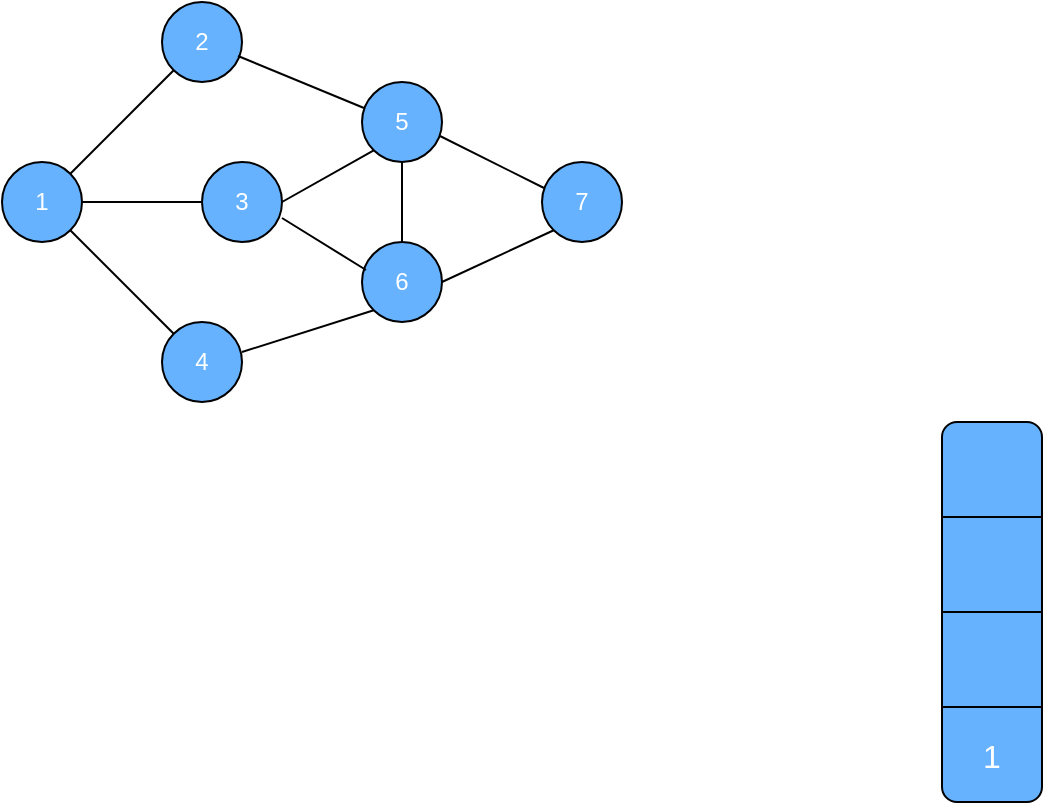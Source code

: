 <mxfile version="12.5.8" type="github">
  <diagram id="FHmcyvShyBVJTWuVOiJX" name="Page-1">
    <mxGraphModel dx="868" dy="433" grid="1" gridSize="10" guides="1" tooltips="1" connect="1" arrows="1" fold="1" page="1" pageScale="1" pageWidth="827" pageHeight="1169" math="0" shadow="0">
      <root>
        <mxCell id="0"/>
        <mxCell id="1" parent="0"/>
        <mxCell id="ubV-QA2QoW2X3zsCJkII-1" value="" style="ellipse;whiteSpace=wrap;html=1;aspect=fixed;fillColor=#66B2FF;" vertex="1" parent="1">
          <mxGeometry x="200" y="80" width="40" height="40" as="geometry"/>
        </mxCell>
        <mxCell id="ubV-QA2QoW2X3zsCJkII-2" value="" style="ellipse;whiteSpace=wrap;html=1;aspect=fixed;fillColor=#66B2FF;" vertex="1" parent="1">
          <mxGeometry x="120" y="160" width="40" height="40" as="geometry"/>
        </mxCell>
        <mxCell id="ubV-QA2QoW2X3zsCJkII-3" value="7" style="ellipse;whiteSpace=wrap;html=1;aspect=fixed;fillColor=#66B2FF;fontColor=#FFFFFF;" vertex="1" parent="1">
          <mxGeometry x="390" y="160" width="40" height="40" as="geometry"/>
        </mxCell>
        <mxCell id="ubV-QA2QoW2X3zsCJkII-4" value="" style="ellipse;whiteSpace=wrap;html=1;aspect=fixed;fillColor=#66B2FF;" vertex="1" parent="1">
          <mxGeometry x="200" y="240" width="40" height="40" as="geometry"/>
        </mxCell>
        <mxCell id="ubV-QA2QoW2X3zsCJkII-5" value="" style="endArrow=none;html=1;exitX=0;exitY=1;exitDx=0;exitDy=0;entryX=1;entryY=0;entryDx=0;entryDy=0;" edge="1" parent="1" source="ubV-QA2QoW2X3zsCJkII-1" target="ubV-QA2QoW2X3zsCJkII-2">
          <mxGeometry width="50" height="50" relative="1" as="geometry">
            <mxPoint x="60" y="480" as="sourcePoint"/>
            <mxPoint x="110" y="430" as="targetPoint"/>
          </mxGeometry>
        </mxCell>
        <mxCell id="ubV-QA2QoW2X3zsCJkII-6" value="" style="endArrow=none;html=1;exitX=1;exitY=1;exitDx=0;exitDy=0;entryX=0;entryY=0;entryDx=0;entryDy=0;" edge="1" parent="1" source="ubV-QA2QoW2X3zsCJkII-2" target="ubV-QA2QoW2X3zsCJkII-4">
          <mxGeometry width="50" height="50" relative="1" as="geometry">
            <mxPoint x="170" y="350" as="sourcePoint"/>
            <mxPoint x="190" y="480" as="targetPoint"/>
          </mxGeometry>
        </mxCell>
        <mxCell id="ubV-QA2QoW2X3zsCJkII-9" value="1" style="text;html=1;strokeColor=none;fillColor=none;align=center;verticalAlign=middle;whiteSpace=wrap;rounded=0;fontColor=#FFFFFF;" vertex="1" parent="1">
          <mxGeometry x="120" y="170" width="40" height="20" as="geometry"/>
        </mxCell>
        <mxCell id="ubV-QA2QoW2X3zsCJkII-10" value="2" style="text;html=1;strokeColor=none;fillColor=none;align=center;verticalAlign=middle;whiteSpace=wrap;rounded=0;fontColor=#FFFFFF;" vertex="1" parent="1">
          <mxGeometry x="210" y="95" width="20" height="10" as="geometry"/>
        </mxCell>
        <mxCell id="ubV-QA2QoW2X3zsCJkII-11" value="4" style="text;html=1;strokeColor=none;fillColor=none;align=center;verticalAlign=middle;whiteSpace=wrap;rounded=0;fontColor=#FFFFFF;" vertex="1" parent="1">
          <mxGeometry x="200" y="250" width="40" height="20" as="geometry"/>
        </mxCell>
        <mxCell id="ubV-QA2QoW2X3zsCJkII-15" value="&lt;font color=&quot;#ffffff&quot;&gt;3&lt;/font&gt;" style="ellipse;whiteSpace=wrap;html=1;aspect=fixed;fillColor=#66B2FF;" vertex="1" parent="1">
          <mxGeometry x="220" y="160" width="40" height="40" as="geometry"/>
        </mxCell>
        <mxCell id="ubV-QA2QoW2X3zsCJkII-16" value="5" style="ellipse;whiteSpace=wrap;html=1;aspect=fixed;fillColor=#66B2FF;fontColor=#FFFFFF;" vertex="1" parent="1">
          <mxGeometry x="300" y="120" width="40" height="40" as="geometry"/>
        </mxCell>
        <mxCell id="ubV-QA2QoW2X3zsCJkII-22" value="6" style="ellipse;whiteSpace=wrap;html=1;aspect=fixed;fillColor=#66B2FF;fontColor=#FFFFFF;" vertex="1" parent="1">
          <mxGeometry x="300" y="200" width="40" height="40" as="geometry"/>
        </mxCell>
        <mxCell id="ubV-QA2QoW2X3zsCJkII-25" value="" style="endArrow=none;html=1;exitX=1;exitY=0.25;exitDx=0;exitDy=0;entryX=0;entryY=1;entryDx=0;entryDy=0;" edge="1" parent="1" source="ubV-QA2QoW2X3zsCJkII-11" target="ubV-QA2QoW2X3zsCJkII-22">
          <mxGeometry width="50" height="50" relative="1" as="geometry">
            <mxPoint x="140" y="400" as="sourcePoint"/>
            <mxPoint x="190" y="350" as="targetPoint"/>
          </mxGeometry>
        </mxCell>
        <mxCell id="ubV-QA2QoW2X3zsCJkII-27" value="" style="endArrow=none;html=1;exitX=0.5;exitY=1;exitDx=0;exitDy=0;entryX=0.5;entryY=0;entryDx=0;entryDy=0;" edge="1" parent="1" source="ubV-QA2QoW2X3zsCJkII-16" target="ubV-QA2QoW2X3zsCJkII-22">
          <mxGeometry width="50" height="50" relative="1" as="geometry">
            <mxPoint x="150" y="400" as="sourcePoint"/>
            <mxPoint x="200" y="350" as="targetPoint"/>
          </mxGeometry>
        </mxCell>
        <mxCell id="ubV-QA2QoW2X3zsCJkII-28" value="" style="endArrow=none;html=1;exitX=0.975;exitY=0.675;exitDx=0;exitDy=0;entryX=0.025;entryY=0.325;entryDx=0;entryDy=0;entryPerimeter=0;exitPerimeter=0;" edge="1" parent="1" source="ubV-QA2QoW2X3zsCJkII-16" target="ubV-QA2QoW2X3zsCJkII-3">
          <mxGeometry width="50" height="50" relative="1" as="geometry">
            <mxPoint x="120" y="360" as="sourcePoint"/>
            <mxPoint x="170" y="310" as="targetPoint"/>
          </mxGeometry>
        </mxCell>
        <mxCell id="ubV-QA2QoW2X3zsCJkII-29" value="" style="endArrow=none;html=1;exitX=0;exitY=1;exitDx=0;exitDy=0;entryX=1;entryY=0.5;entryDx=0;entryDy=0;" edge="1" parent="1" source="ubV-QA2QoW2X3zsCJkII-3" target="ubV-QA2QoW2X3zsCJkII-22">
          <mxGeometry width="50" height="50" relative="1" as="geometry">
            <mxPoint x="90" y="390" as="sourcePoint"/>
            <mxPoint x="140" y="340" as="targetPoint"/>
          </mxGeometry>
        </mxCell>
        <mxCell id="ubV-QA2QoW2X3zsCJkII-31" value="" style="endArrow=none;html=1;exitX=0;exitY=1;exitDx=0;exitDy=0;entryX=1;entryY=0.5;entryDx=0;entryDy=0;" edge="1" parent="1" source="ubV-QA2QoW2X3zsCJkII-16" target="ubV-QA2QoW2X3zsCJkII-15">
          <mxGeometry width="50" height="50" relative="1" as="geometry">
            <mxPoint x="170" y="380" as="sourcePoint"/>
            <mxPoint x="220" y="330" as="targetPoint"/>
          </mxGeometry>
        </mxCell>
        <mxCell id="ubV-QA2QoW2X3zsCJkII-32" value="" style="endArrow=none;html=1;entryX=0.05;entryY=0.35;entryDx=0;entryDy=0;entryPerimeter=0;" edge="1" parent="1" target="ubV-QA2QoW2X3zsCJkII-22">
          <mxGeometry width="50" height="50" relative="1" as="geometry">
            <mxPoint x="260" y="188" as="sourcePoint"/>
            <mxPoint x="230" y="340" as="targetPoint"/>
          </mxGeometry>
        </mxCell>
        <mxCell id="ubV-QA2QoW2X3zsCJkII-33" value="" style="endArrow=none;html=1;exitX=1;exitY=0.5;exitDx=0;exitDy=0;entryX=0;entryY=0.5;entryDx=0;entryDy=0;" edge="1" parent="1" source="ubV-QA2QoW2X3zsCJkII-2" target="ubV-QA2QoW2X3zsCJkII-15">
          <mxGeometry width="50" height="50" relative="1" as="geometry">
            <mxPoint x="60" y="370" as="sourcePoint"/>
            <mxPoint x="110" y="320" as="targetPoint"/>
          </mxGeometry>
        </mxCell>
        <mxCell id="ubV-QA2QoW2X3zsCJkII-34" value="" style="endArrow=none;html=1;entryX=0.025;entryY=0.325;entryDx=0;entryDy=0;entryPerimeter=0;exitX=0.95;exitY=0.675;exitDx=0;exitDy=0;exitPerimeter=0;" edge="1" parent="1" source="ubV-QA2QoW2X3zsCJkII-1" target="ubV-QA2QoW2X3zsCJkII-16">
          <mxGeometry width="50" height="50" relative="1" as="geometry">
            <mxPoint x="240" y="110" as="sourcePoint"/>
            <mxPoint x="110" y="320" as="targetPoint"/>
          </mxGeometry>
        </mxCell>
        <mxCell id="ubV-QA2QoW2X3zsCJkII-49" value="" style="rounded=1;whiteSpace=wrap;html=1;fillColor=#66B2FF;" vertex="1" parent="1">
          <mxGeometry x="590" y="290" width="50" height="190" as="geometry"/>
        </mxCell>
        <mxCell id="ubV-QA2QoW2X3zsCJkII-50" value="" style="endArrow=none;html=1;exitX=1;exitY=0.5;exitDx=0;exitDy=0;entryX=0;entryY=0.5;entryDx=0;entryDy=0;" edge="1" parent="1" source="ubV-QA2QoW2X3zsCJkII-49" target="ubV-QA2QoW2X3zsCJkII-49">
          <mxGeometry width="50" height="50" relative="1" as="geometry">
            <mxPoint x="500" y="507" as="sourcePoint"/>
            <mxPoint x="590" y="452" as="targetPoint"/>
          </mxGeometry>
        </mxCell>
        <mxCell id="ubV-QA2QoW2X3zsCJkII-51" value="" style="endArrow=none;html=1;exitX=1;exitY=0.25;exitDx=0;exitDy=0;entryX=0;entryY=0.25;entryDx=0;entryDy=0;" edge="1" parent="1" source="ubV-QA2QoW2X3zsCJkII-49" target="ubV-QA2QoW2X3zsCJkII-49">
          <mxGeometry width="50" height="50" relative="1" as="geometry">
            <mxPoint x="480" y="497" as="sourcePoint"/>
            <mxPoint x="530" y="447" as="targetPoint"/>
          </mxGeometry>
        </mxCell>
        <mxCell id="ubV-QA2QoW2X3zsCJkII-52" value="" style="endArrow=none;html=1;exitX=1;exitY=0.75;exitDx=0;exitDy=0;entryX=0;entryY=0.75;entryDx=0;entryDy=0;" edge="1" parent="1" source="ubV-QA2QoW2X3zsCJkII-49" target="ubV-QA2QoW2X3zsCJkII-49">
          <mxGeometry width="50" height="50" relative="1" as="geometry">
            <mxPoint x="480" y="537" as="sourcePoint"/>
            <mxPoint x="530" y="487" as="targetPoint"/>
          </mxGeometry>
        </mxCell>
        <mxCell id="ubV-QA2QoW2X3zsCJkII-56" value="1" style="text;html=1;strokeColor=none;fillColor=none;align=center;verticalAlign=middle;whiteSpace=wrap;rounded=0;fontColor=#FFFFFF;fontSize=16;" vertex="1" parent="1">
          <mxGeometry x="595" y="447" width="40" height="20" as="geometry"/>
        </mxCell>
      </root>
    </mxGraphModel>
  </diagram>
</mxfile>
